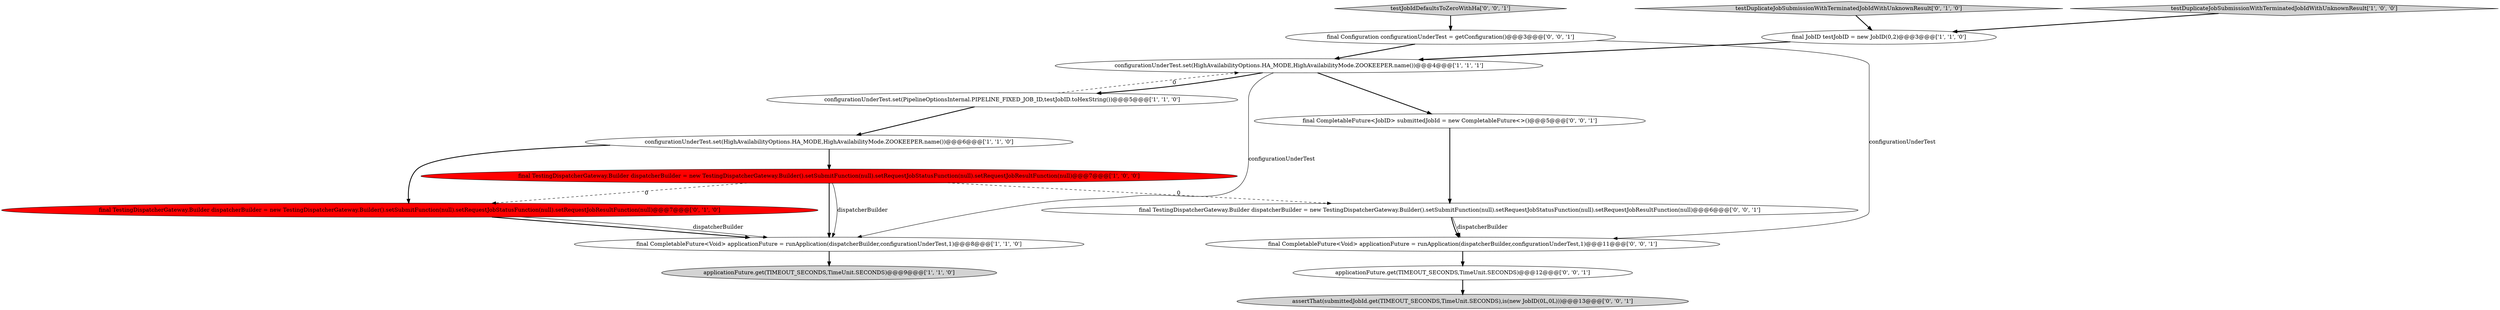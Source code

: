 digraph {
7 [style = filled, label = "configurationUnderTest.set(HighAvailabilityOptions.HA_MODE,HighAvailabilityMode.ZOOKEEPER.name())@@@6@@@['1', '1', '0']", fillcolor = white, shape = ellipse image = "AAA0AAABBB1BBB"];
10 [style = filled, label = "final CompletableFuture<Void> applicationFuture = runApplication(dispatcherBuilder,configurationUnderTest,1)@@@11@@@['0', '0', '1']", fillcolor = white, shape = ellipse image = "AAA0AAABBB3BBB"];
6 [style = filled, label = "final CompletableFuture<Void> applicationFuture = runApplication(dispatcherBuilder,configurationUnderTest,1)@@@8@@@['1', '1', '0']", fillcolor = white, shape = ellipse image = "AAA0AAABBB1BBB"];
2 [style = filled, label = "applicationFuture.get(TIMEOUT_SECONDS,TimeUnit.SECONDS)@@@9@@@['1', '1', '0']", fillcolor = lightgray, shape = ellipse image = "AAA0AAABBB1BBB"];
5 [style = filled, label = "final TestingDispatcherGateway.Builder dispatcherBuilder = new TestingDispatcherGateway.Builder().setSubmitFunction(null).setRequestJobStatusFunction(null).setRequestJobResultFunction(null)@@@7@@@['1', '0', '0']", fillcolor = red, shape = ellipse image = "AAA1AAABBB1BBB"];
8 [style = filled, label = "testDuplicateJobSubmissionWithTerminatedJobIdWithUnknownResult['0', '1', '0']", fillcolor = lightgray, shape = diamond image = "AAA0AAABBB2BBB"];
15 [style = filled, label = "final CompletableFuture<JobID> submittedJobId = new CompletableFuture<>()@@@5@@@['0', '0', '1']", fillcolor = white, shape = ellipse image = "AAA0AAABBB3BBB"];
9 [style = filled, label = "final TestingDispatcherGateway.Builder dispatcherBuilder = new TestingDispatcherGateway.Builder().setSubmitFunction(null).setRequestJobStatusFunction(null).setRequestJobResultFunction(null)@@@7@@@['0', '1', '0']", fillcolor = red, shape = ellipse image = "AAA1AAABBB2BBB"];
4 [style = filled, label = "testDuplicateJobSubmissionWithTerminatedJobIdWithUnknownResult['1', '0', '0']", fillcolor = lightgray, shape = diamond image = "AAA0AAABBB1BBB"];
16 [style = filled, label = "applicationFuture.get(TIMEOUT_SECONDS,TimeUnit.SECONDS)@@@12@@@['0', '0', '1']", fillcolor = white, shape = ellipse image = "AAA0AAABBB3BBB"];
1 [style = filled, label = "configurationUnderTest.set(PipelineOptionsInternal.PIPELINE_FIXED_JOB_ID,testJobID.toHexString())@@@5@@@['1', '1', '0']", fillcolor = white, shape = ellipse image = "AAA0AAABBB1BBB"];
11 [style = filled, label = "final TestingDispatcherGateway.Builder dispatcherBuilder = new TestingDispatcherGateway.Builder().setSubmitFunction(null).setRequestJobStatusFunction(null).setRequestJobResultFunction(null)@@@6@@@['0', '0', '1']", fillcolor = white, shape = ellipse image = "AAA0AAABBB3BBB"];
12 [style = filled, label = "final Configuration configurationUnderTest = getConfiguration()@@@3@@@['0', '0', '1']", fillcolor = white, shape = ellipse image = "AAA0AAABBB3BBB"];
3 [style = filled, label = "configurationUnderTest.set(HighAvailabilityOptions.HA_MODE,HighAvailabilityMode.ZOOKEEPER.name())@@@4@@@['1', '1', '1']", fillcolor = white, shape = ellipse image = "AAA0AAABBB1BBB"];
13 [style = filled, label = "assertThat(submittedJobId.get(TIMEOUT_SECONDS,TimeUnit.SECONDS),is(new JobID(0L,0L)))@@@13@@@['0', '0', '1']", fillcolor = lightgray, shape = ellipse image = "AAA0AAABBB3BBB"];
14 [style = filled, label = "testJobIdDefaultsToZeroWithHa['0', '0', '1']", fillcolor = lightgray, shape = diamond image = "AAA0AAABBB3BBB"];
0 [style = filled, label = "final JobID testJobID = new JobID(0,2)@@@3@@@['1', '1', '0']", fillcolor = white, shape = ellipse image = "AAA0AAABBB1BBB"];
0->3 [style = bold, label=""];
16->13 [style = bold, label=""];
1->3 [style = dashed, label="0"];
3->6 [style = solid, label="configurationUnderTest"];
3->1 [style = bold, label=""];
5->6 [style = solid, label="dispatcherBuilder"];
5->9 [style = dashed, label="0"];
3->15 [style = bold, label=""];
1->7 [style = bold, label=""];
9->6 [style = bold, label=""];
4->0 [style = bold, label=""];
6->2 [style = bold, label=""];
12->10 [style = solid, label="configurationUnderTest"];
8->0 [style = bold, label=""];
7->9 [style = bold, label=""];
7->5 [style = bold, label=""];
5->6 [style = bold, label=""];
15->11 [style = bold, label=""];
10->16 [style = bold, label=""];
5->11 [style = dashed, label="0"];
11->10 [style = bold, label=""];
11->10 [style = solid, label="dispatcherBuilder"];
14->12 [style = bold, label=""];
12->3 [style = bold, label=""];
9->6 [style = solid, label="dispatcherBuilder"];
}
